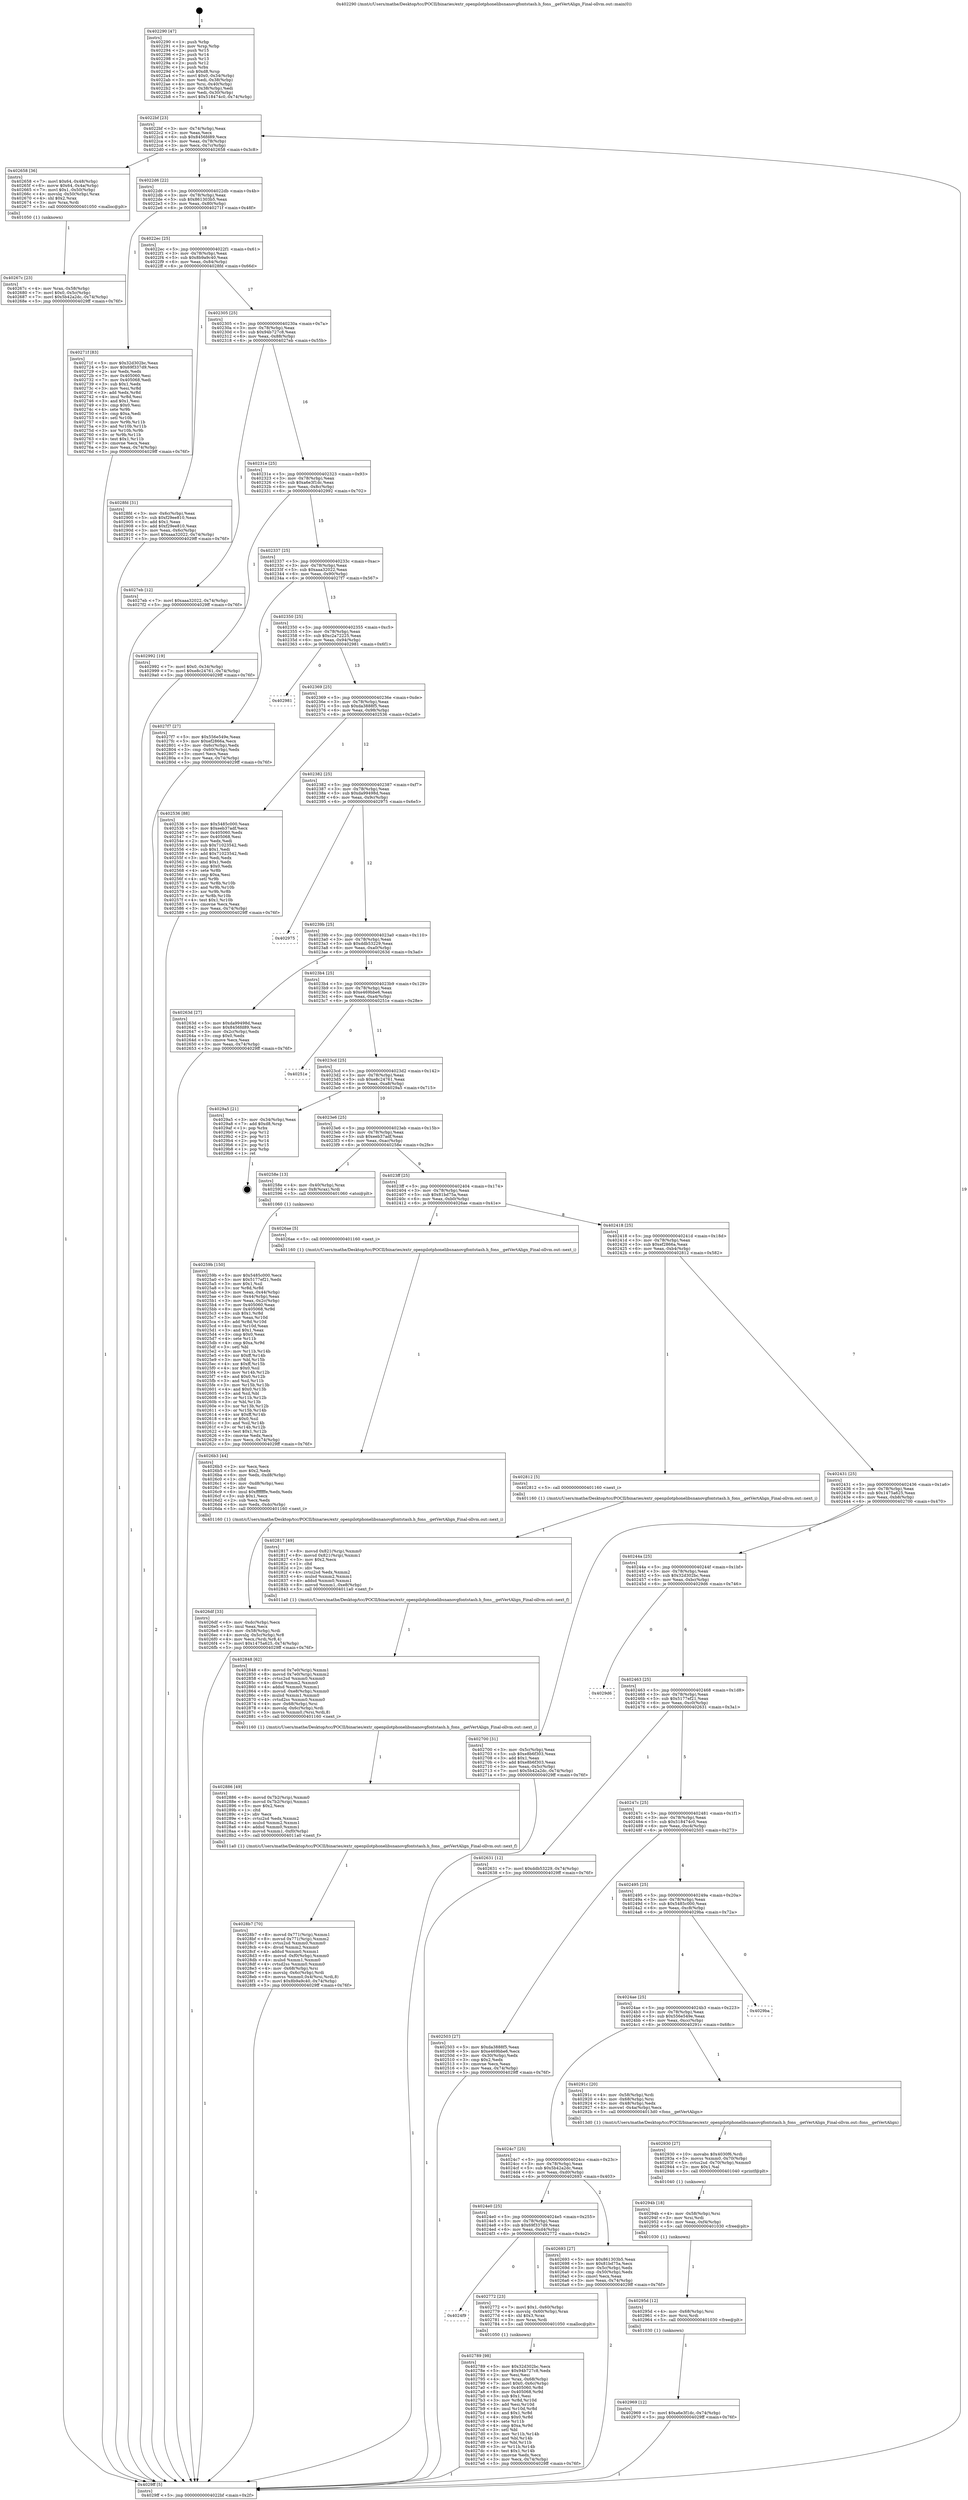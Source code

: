 digraph "0x402290" {
  label = "0x402290 (/mnt/c/Users/mathe/Desktop/tcc/POCII/binaries/extr_openpilotphonelibsnanovgfontstash.h_fons__getVertAlign_Final-ollvm.out::main(0))"
  labelloc = "t"
  node[shape=record]

  Entry [label="",width=0.3,height=0.3,shape=circle,fillcolor=black,style=filled]
  "0x4022bf" [label="{
     0x4022bf [23]\l
     | [instrs]\l
     &nbsp;&nbsp;0x4022bf \<+3\>: mov -0x74(%rbp),%eax\l
     &nbsp;&nbsp;0x4022c2 \<+2\>: mov %eax,%ecx\l
     &nbsp;&nbsp;0x4022c4 \<+6\>: sub $0x8456fd89,%ecx\l
     &nbsp;&nbsp;0x4022ca \<+3\>: mov %eax,-0x78(%rbp)\l
     &nbsp;&nbsp;0x4022cd \<+3\>: mov %ecx,-0x7c(%rbp)\l
     &nbsp;&nbsp;0x4022d0 \<+6\>: je 0000000000402658 \<main+0x3c8\>\l
  }"]
  "0x402658" [label="{
     0x402658 [36]\l
     | [instrs]\l
     &nbsp;&nbsp;0x402658 \<+7\>: movl $0x64,-0x48(%rbp)\l
     &nbsp;&nbsp;0x40265f \<+6\>: movw $0x64,-0x4a(%rbp)\l
     &nbsp;&nbsp;0x402665 \<+7\>: movl $0x1,-0x50(%rbp)\l
     &nbsp;&nbsp;0x40266c \<+4\>: movslq -0x50(%rbp),%rax\l
     &nbsp;&nbsp;0x402670 \<+4\>: shl $0x2,%rax\l
     &nbsp;&nbsp;0x402674 \<+3\>: mov %rax,%rdi\l
     &nbsp;&nbsp;0x402677 \<+5\>: call 0000000000401050 \<malloc@plt\>\l
     | [calls]\l
     &nbsp;&nbsp;0x401050 \{1\} (unknown)\l
  }"]
  "0x4022d6" [label="{
     0x4022d6 [22]\l
     | [instrs]\l
     &nbsp;&nbsp;0x4022d6 \<+5\>: jmp 00000000004022db \<main+0x4b\>\l
     &nbsp;&nbsp;0x4022db \<+3\>: mov -0x78(%rbp),%eax\l
     &nbsp;&nbsp;0x4022de \<+5\>: sub $0x861303b5,%eax\l
     &nbsp;&nbsp;0x4022e3 \<+3\>: mov %eax,-0x80(%rbp)\l
     &nbsp;&nbsp;0x4022e6 \<+6\>: je 000000000040271f \<main+0x48f\>\l
  }"]
  Exit [label="",width=0.3,height=0.3,shape=circle,fillcolor=black,style=filled,peripheries=2]
  "0x40271f" [label="{
     0x40271f [83]\l
     | [instrs]\l
     &nbsp;&nbsp;0x40271f \<+5\>: mov $0x32d302bc,%eax\l
     &nbsp;&nbsp;0x402724 \<+5\>: mov $0x69f337d9,%ecx\l
     &nbsp;&nbsp;0x402729 \<+2\>: xor %edx,%edx\l
     &nbsp;&nbsp;0x40272b \<+7\>: mov 0x405060,%esi\l
     &nbsp;&nbsp;0x402732 \<+7\>: mov 0x405068,%edi\l
     &nbsp;&nbsp;0x402739 \<+3\>: sub $0x1,%edx\l
     &nbsp;&nbsp;0x40273c \<+3\>: mov %esi,%r8d\l
     &nbsp;&nbsp;0x40273f \<+3\>: add %edx,%r8d\l
     &nbsp;&nbsp;0x402742 \<+4\>: imul %r8d,%esi\l
     &nbsp;&nbsp;0x402746 \<+3\>: and $0x1,%esi\l
     &nbsp;&nbsp;0x402749 \<+3\>: cmp $0x0,%esi\l
     &nbsp;&nbsp;0x40274c \<+4\>: sete %r9b\l
     &nbsp;&nbsp;0x402750 \<+3\>: cmp $0xa,%edi\l
     &nbsp;&nbsp;0x402753 \<+4\>: setl %r10b\l
     &nbsp;&nbsp;0x402757 \<+3\>: mov %r9b,%r11b\l
     &nbsp;&nbsp;0x40275a \<+3\>: and %r10b,%r11b\l
     &nbsp;&nbsp;0x40275d \<+3\>: xor %r10b,%r9b\l
     &nbsp;&nbsp;0x402760 \<+3\>: or %r9b,%r11b\l
     &nbsp;&nbsp;0x402763 \<+4\>: test $0x1,%r11b\l
     &nbsp;&nbsp;0x402767 \<+3\>: cmovne %ecx,%eax\l
     &nbsp;&nbsp;0x40276a \<+3\>: mov %eax,-0x74(%rbp)\l
     &nbsp;&nbsp;0x40276d \<+5\>: jmp 00000000004029ff \<main+0x76f\>\l
  }"]
  "0x4022ec" [label="{
     0x4022ec [25]\l
     | [instrs]\l
     &nbsp;&nbsp;0x4022ec \<+5\>: jmp 00000000004022f1 \<main+0x61\>\l
     &nbsp;&nbsp;0x4022f1 \<+3\>: mov -0x78(%rbp),%eax\l
     &nbsp;&nbsp;0x4022f4 \<+5\>: sub $0x8b9a9c40,%eax\l
     &nbsp;&nbsp;0x4022f9 \<+6\>: mov %eax,-0x84(%rbp)\l
     &nbsp;&nbsp;0x4022ff \<+6\>: je 00000000004028fd \<main+0x66d\>\l
  }"]
  "0x402969" [label="{
     0x402969 [12]\l
     | [instrs]\l
     &nbsp;&nbsp;0x402969 \<+7\>: movl $0xa6e3f1dc,-0x74(%rbp)\l
     &nbsp;&nbsp;0x402970 \<+5\>: jmp 00000000004029ff \<main+0x76f\>\l
  }"]
  "0x4028fd" [label="{
     0x4028fd [31]\l
     | [instrs]\l
     &nbsp;&nbsp;0x4028fd \<+3\>: mov -0x6c(%rbp),%eax\l
     &nbsp;&nbsp;0x402900 \<+5\>: sub $0xf29ee810,%eax\l
     &nbsp;&nbsp;0x402905 \<+3\>: add $0x1,%eax\l
     &nbsp;&nbsp;0x402908 \<+5\>: add $0xf29ee810,%eax\l
     &nbsp;&nbsp;0x40290d \<+3\>: mov %eax,-0x6c(%rbp)\l
     &nbsp;&nbsp;0x402910 \<+7\>: movl $0xaaa32022,-0x74(%rbp)\l
     &nbsp;&nbsp;0x402917 \<+5\>: jmp 00000000004029ff \<main+0x76f\>\l
  }"]
  "0x402305" [label="{
     0x402305 [25]\l
     | [instrs]\l
     &nbsp;&nbsp;0x402305 \<+5\>: jmp 000000000040230a \<main+0x7a\>\l
     &nbsp;&nbsp;0x40230a \<+3\>: mov -0x78(%rbp),%eax\l
     &nbsp;&nbsp;0x40230d \<+5\>: sub $0x94b727c8,%eax\l
     &nbsp;&nbsp;0x402312 \<+6\>: mov %eax,-0x88(%rbp)\l
     &nbsp;&nbsp;0x402318 \<+6\>: je 00000000004027eb \<main+0x55b\>\l
  }"]
  "0x40295d" [label="{
     0x40295d [12]\l
     | [instrs]\l
     &nbsp;&nbsp;0x40295d \<+4\>: mov -0x68(%rbp),%rsi\l
     &nbsp;&nbsp;0x402961 \<+3\>: mov %rsi,%rdi\l
     &nbsp;&nbsp;0x402964 \<+5\>: call 0000000000401030 \<free@plt\>\l
     | [calls]\l
     &nbsp;&nbsp;0x401030 \{1\} (unknown)\l
  }"]
  "0x4027eb" [label="{
     0x4027eb [12]\l
     | [instrs]\l
     &nbsp;&nbsp;0x4027eb \<+7\>: movl $0xaaa32022,-0x74(%rbp)\l
     &nbsp;&nbsp;0x4027f2 \<+5\>: jmp 00000000004029ff \<main+0x76f\>\l
  }"]
  "0x40231e" [label="{
     0x40231e [25]\l
     | [instrs]\l
     &nbsp;&nbsp;0x40231e \<+5\>: jmp 0000000000402323 \<main+0x93\>\l
     &nbsp;&nbsp;0x402323 \<+3\>: mov -0x78(%rbp),%eax\l
     &nbsp;&nbsp;0x402326 \<+5\>: sub $0xa6e3f1dc,%eax\l
     &nbsp;&nbsp;0x40232b \<+6\>: mov %eax,-0x8c(%rbp)\l
     &nbsp;&nbsp;0x402331 \<+6\>: je 0000000000402992 \<main+0x702\>\l
  }"]
  "0x40294b" [label="{
     0x40294b [18]\l
     | [instrs]\l
     &nbsp;&nbsp;0x40294b \<+4\>: mov -0x58(%rbp),%rsi\l
     &nbsp;&nbsp;0x40294f \<+3\>: mov %rsi,%rdi\l
     &nbsp;&nbsp;0x402952 \<+6\>: mov %eax,-0xf4(%rbp)\l
     &nbsp;&nbsp;0x402958 \<+5\>: call 0000000000401030 \<free@plt\>\l
     | [calls]\l
     &nbsp;&nbsp;0x401030 \{1\} (unknown)\l
  }"]
  "0x402992" [label="{
     0x402992 [19]\l
     | [instrs]\l
     &nbsp;&nbsp;0x402992 \<+7\>: movl $0x0,-0x34(%rbp)\l
     &nbsp;&nbsp;0x402999 \<+7\>: movl $0xe8c24761,-0x74(%rbp)\l
     &nbsp;&nbsp;0x4029a0 \<+5\>: jmp 00000000004029ff \<main+0x76f\>\l
  }"]
  "0x402337" [label="{
     0x402337 [25]\l
     | [instrs]\l
     &nbsp;&nbsp;0x402337 \<+5\>: jmp 000000000040233c \<main+0xac\>\l
     &nbsp;&nbsp;0x40233c \<+3\>: mov -0x78(%rbp),%eax\l
     &nbsp;&nbsp;0x40233f \<+5\>: sub $0xaaa32022,%eax\l
     &nbsp;&nbsp;0x402344 \<+6\>: mov %eax,-0x90(%rbp)\l
     &nbsp;&nbsp;0x40234a \<+6\>: je 00000000004027f7 \<main+0x567\>\l
  }"]
  "0x402930" [label="{
     0x402930 [27]\l
     | [instrs]\l
     &nbsp;&nbsp;0x402930 \<+10\>: movabs $0x4030f6,%rdi\l
     &nbsp;&nbsp;0x40293a \<+5\>: movss %xmm0,-0x70(%rbp)\l
     &nbsp;&nbsp;0x40293f \<+5\>: cvtss2sd -0x70(%rbp),%xmm0\l
     &nbsp;&nbsp;0x402944 \<+2\>: mov $0x1,%al\l
     &nbsp;&nbsp;0x402946 \<+5\>: call 0000000000401040 \<printf@plt\>\l
     | [calls]\l
     &nbsp;&nbsp;0x401040 \{1\} (unknown)\l
  }"]
  "0x4027f7" [label="{
     0x4027f7 [27]\l
     | [instrs]\l
     &nbsp;&nbsp;0x4027f7 \<+5\>: mov $0x556e549e,%eax\l
     &nbsp;&nbsp;0x4027fc \<+5\>: mov $0xef2866a,%ecx\l
     &nbsp;&nbsp;0x402801 \<+3\>: mov -0x6c(%rbp),%edx\l
     &nbsp;&nbsp;0x402804 \<+3\>: cmp -0x60(%rbp),%edx\l
     &nbsp;&nbsp;0x402807 \<+3\>: cmovl %ecx,%eax\l
     &nbsp;&nbsp;0x40280a \<+3\>: mov %eax,-0x74(%rbp)\l
     &nbsp;&nbsp;0x40280d \<+5\>: jmp 00000000004029ff \<main+0x76f\>\l
  }"]
  "0x402350" [label="{
     0x402350 [25]\l
     | [instrs]\l
     &nbsp;&nbsp;0x402350 \<+5\>: jmp 0000000000402355 \<main+0xc5\>\l
     &nbsp;&nbsp;0x402355 \<+3\>: mov -0x78(%rbp),%eax\l
     &nbsp;&nbsp;0x402358 \<+5\>: sub $0xc2a72225,%eax\l
     &nbsp;&nbsp;0x40235d \<+6\>: mov %eax,-0x94(%rbp)\l
     &nbsp;&nbsp;0x402363 \<+6\>: je 0000000000402981 \<main+0x6f1\>\l
  }"]
  "0x4028b7" [label="{
     0x4028b7 [70]\l
     | [instrs]\l
     &nbsp;&nbsp;0x4028b7 \<+8\>: movsd 0x771(%rip),%xmm1\l
     &nbsp;&nbsp;0x4028bf \<+8\>: movsd 0x771(%rip),%xmm2\l
     &nbsp;&nbsp;0x4028c7 \<+4\>: cvtss2sd %xmm0,%xmm0\l
     &nbsp;&nbsp;0x4028cb \<+4\>: divsd %xmm2,%xmm0\l
     &nbsp;&nbsp;0x4028cf \<+4\>: addsd %xmm0,%xmm1\l
     &nbsp;&nbsp;0x4028d3 \<+8\>: movsd -0xf0(%rbp),%xmm0\l
     &nbsp;&nbsp;0x4028db \<+4\>: mulsd %xmm1,%xmm0\l
     &nbsp;&nbsp;0x4028df \<+4\>: cvtsd2ss %xmm0,%xmm0\l
     &nbsp;&nbsp;0x4028e3 \<+4\>: mov -0x68(%rbp),%rsi\l
     &nbsp;&nbsp;0x4028e7 \<+4\>: movslq -0x6c(%rbp),%rdi\l
     &nbsp;&nbsp;0x4028eb \<+6\>: movss %xmm0,0x4(%rsi,%rdi,8)\l
     &nbsp;&nbsp;0x4028f1 \<+7\>: movl $0x8b9a9c40,-0x74(%rbp)\l
     &nbsp;&nbsp;0x4028f8 \<+5\>: jmp 00000000004029ff \<main+0x76f\>\l
  }"]
  "0x402981" [label="{
     0x402981\l
  }", style=dashed]
  "0x402369" [label="{
     0x402369 [25]\l
     | [instrs]\l
     &nbsp;&nbsp;0x402369 \<+5\>: jmp 000000000040236e \<main+0xde\>\l
     &nbsp;&nbsp;0x40236e \<+3\>: mov -0x78(%rbp),%eax\l
     &nbsp;&nbsp;0x402371 \<+5\>: sub $0xda3888f5,%eax\l
     &nbsp;&nbsp;0x402376 \<+6\>: mov %eax,-0x98(%rbp)\l
     &nbsp;&nbsp;0x40237c \<+6\>: je 0000000000402536 \<main+0x2a6\>\l
  }"]
  "0x402886" [label="{
     0x402886 [49]\l
     | [instrs]\l
     &nbsp;&nbsp;0x402886 \<+8\>: movsd 0x7b2(%rip),%xmm0\l
     &nbsp;&nbsp;0x40288e \<+8\>: movsd 0x7b2(%rip),%xmm1\l
     &nbsp;&nbsp;0x402896 \<+5\>: mov $0x2,%ecx\l
     &nbsp;&nbsp;0x40289b \<+1\>: cltd\l
     &nbsp;&nbsp;0x40289c \<+2\>: idiv %ecx\l
     &nbsp;&nbsp;0x40289e \<+4\>: cvtsi2sd %edx,%xmm2\l
     &nbsp;&nbsp;0x4028a2 \<+4\>: mulsd %xmm2,%xmm1\l
     &nbsp;&nbsp;0x4028a6 \<+4\>: addsd %xmm0,%xmm1\l
     &nbsp;&nbsp;0x4028aa \<+8\>: movsd %xmm1,-0xf0(%rbp)\l
     &nbsp;&nbsp;0x4028b2 \<+5\>: call 00000000004011a0 \<next_f\>\l
     | [calls]\l
     &nbsp;&nbsp;0x4011a0 \{1\} (/mnt/c/Users/mathe/Desktop/tcc/POCII/binaries/extr_openpilotphonelibsnanovgfontstash.h_fons__getVertAlign_Final-ollvm.out::next_f)\l
  }"]
  "0x402536" [label="{
     0x402536 [88]\l
     | [instrs]\l
     &nbsp;&nbsp;0x402536 \<+5\>: mov $0x5485c000,%eax\l
     &nbsp;&nbsp;0x40253b \<+5\>: mov $0xeeb37adf,%ecx\l
     &nbsp;&nbsp;0x402540 \<+7\>: mov 0x405060,%edx\l
     &nbsp;&nbsp;0x402547 \<+7\>: mov 0x405068,%esi\l
     &nbsp;&nbsp;0x40254e \<+2\>: mov %edx,%edi\l
     &nbsp;&nbsp;0x402550 \<+6\>: sub $0x71023542,%edi\l
     &nbsp;&nbsp;0x402556 \<+3\>: sub $0x1,%edi\l
     &nbsp;&nbsp;0x402559 \<+6\>: add $0x71023542,%edi\l
     &nbsp;&nbsp;0x40255f \<+3\>: imul %edi,%edx\l
     &nbsp;&nbsp;0x402562 \<+3\>: and $0x1,%edx\l
     &nbsp;&nbsp;0x402565 \<+3\>: cmp $0x0,%edx\l
     &nbsp;&nbsp;0x402568 \<+4\>: sete %r8b\l
     &nbsp;&nbsp;0x40256c \<+3\>: cmp $0xa,%esi\l
     &nbsp;&nbsp;0x40256f \<+4\>: setl %r9b\l
     &nbsp;&nbsp;0x402573 \<+3\>: mov %r8b,%r10b\l
     &nbsp;&nbsp;0x402576 \<+3\>: and %r9b,%r10b\l
     &nbsp;&nbsp;0x402579 \<+3\>: xor %r9b,%r8b\l
     &nbsp;&nbsp;0x40257c \<+3\>: or %r8b,%r10b\l
     &nbsp;&nbsp;0x40257f \<+4\>: test $0x1,%r10b\l
     &nbsp;&nbsp;0x402583 \<+3\>: cmovne %ecx,%eax\l
     &nbsp;&nbsp;0x402586 \<+3\>: mov %eax,-0x74(%rbp)\l
     &nbsp;&nbsp;0x402589 \<+5\>: jmp 00000000004029ff \<main+0x76f\>\l
  }"]
  "0x402382" [label="{
     0x402382 [25]\l
     | [instrs]\l
     &nbsp;&nbsp;0x402382 \<+5\>: jmp 0000000000402387 \<main+0xf7\>\l
     &nbsp;&nbsp;0x402387 \<+3\>: mov -0x78(%rbp),%eax\l
     &nbsp;&nbsp;0x40238a \<+5\>: sub $0xda99498d,%eax\l
     &nbsp;&nbsp;0x40238f \<+6\>: mov %eax,-0x9c(%rbp)\l
     &nbsp;&nbsp;0x402395 \<+6\>: je 0000000000402975 \<main+0x6e5\>\l
  }"]
  "0x402848" [label="{
     0x402848 [62]\l
     | [instrs]\l
     &nbsp;&nbsp;0x402848 \<+8\>: movsd 0x7e0(%rip),%xmm1\l
     &nbsp;&nbsp;0x402850 \<+8\>: movsd 0x7e0(%rip),%xmm2\l
     &nbsp;&nbsp;0x402858 \<+4\>: cvtss2sd %xmm0,%xmm0\l
     &nbsp;&nbsp;0x40285c \<+4\>: divsd %xmm2,%xmm0\l
     &nbsp;&nbsp;0x402860 \<+4\>: addsd %xmm0,%xmm1\l
     &nbsp;&nbsp;0x402864 \<+8\>: movsd -0xe8(%rbp),%xmm0\l
     &nbsp;&nbsp;0x40286c \<+4\>: mulsd %xmm1,%xmm0\l
     &nbsp;&nbsp;0x402870 \<+4\>: cvtsd2ss %xmm0,%xmm0\l
     &nbsp;&nbsp;0x402874 \<+4\>: mov -0x68(%rbp),%rsi\l
     &nbsp;&nbsp;0x402878 \<+4\>: movslq -0x6c(%rbp),%rdi\l
     &nbsp;&nbsp;0x40287c \<+5\>: movss %xmm0,(%rsi,%rdi,8)\l
     &nbsp;&nbsp;0x402881 \<+5\>: call 0000000000401160 \<next_i\>\l
     | [calls]\l
     &nbsp;&nbsp;0x401160 \{1\} (/mnt/c/Users/mathe/Desktop/tcc/POCII/binaries/extr_openpilotphonelibsnanovgfontstash.h_fons__getVertAlign_Final-ollvm.out::next_i)\l
  }"]
  "0x402975" [label="{
     0x402975\l
  }", style=dashed]
  "0x40239b" [label="{
     0x40239b [25]\l
     | [instrs]\l
     &nbsp;&nbsp;0x40239b \<+5\>: jmp 00000000004023a0 \<main+0x110\>\l
     &nbsp;&nbsp;0x4023a0 \<+3\>: mov -0x78(%rbp),%eax\l
     &nbsp;&nbsp;0x4023a3 \<+5\>: sub $0xddb53229,%eax\l
     &nbsp;&nbsp;0x4023a8 \<+6\>: mov %eax,-0xa0(%rbp)\l
     &nbsp;&nbsp;0x4023ae \<+6\>: je 000000000040263d \<main+0x3ad\>\l
  }"]
  "0x402817" [label="{
     0x402817 [49]\l
     | [instrs]\l
     &nbsp;&nbsp;0x402817 \<+8\>: movsd 0x821(%rip),%xmm0\l
     &nbsp;&nbsp;0x40281f \<+8\>: movsd 0x821(%rip),%xmm1\l
     &nbsp;&nbsp;0x402827 \<+5\>: mov $0x2,%ecx\l
     &nbsp;&nbsp;0x40282c \<+1\>: cltd\l
     &nbsp;&nbsp;0x40282d \<+2\>: idiv %ecx\l
     &nbsp;&nbsp;0x40282f \<+4\>: cvtsi2sd %edx,%xmm2\l
     &nbsp;&nbsp;0x402833 \<+4\>: mulsd %xmm2,%xmm1\l
     &nbsp;&nbsp;0x402837 \<+4\>: addsd %xmm0,%xmm1\l
     &nbsp;&nbsp;0x40283b \<+8\>: movsd %xmm1,-0xe8(%rbp)\l
     &nbsp;&nbsp;0x402843 \<+5\>: call 00000000004011a0 \<next_f\>\l
     | [calls]\l
     &nbsp;&nbsp;0x4011a0 \{1\} (/mnt/c/Users/mathe/Desktop/tcc/POCII/binaries/extr_openpilotphonelibsnanovgfontstash.h_fons__getVertAlign_Final-ollvm.out::next_f)\l
  }"]
  "0x40263d" [label="{
     0x40263d [27]\l
     | [instrs]\l
     &nbsp;&nbsp;0x40263d \<+5\>: mov $0xda99498d,%eax\l
     &nbsp;&nbsp;0x402642 \<+5\>: mov $0x8456fd89,%ecx\l
     &nbsp;&nbsp;0x402647 \<+3\>: mov -0x2c(%rbp),%edx\l
     &nbsp;&nbsp;0x40264a \<+3\>: cmp $0x0,%edx\l
     &nbsp;&nbsp;0x40264d \<+3\>: cmove %ecx,%eax\l
     &nbsp;&nbsp;0x402650 \<+3\>: mov %eax,-0x74(%rbp)\l
     &nbsp;&nbsp;0x402653 \<+5\>: jmp 00000000004029ff \<main+0x76f\>\l
  }"]
  "0x4023b4" [label="{
     0x4023b4 [25]\l
     | [instrs]\l
     &nbsp;&nbsp;0x4023b4 \<+5\>: jmp 00000000004023b9 \<main+0x129\>\l
     &nbsp;&nbsp;0x4023b9 \<+3\>: mov -0x78(%rbp),%eax\l
     &nbsp;&nbsp;0x4023bc \<+5\>: sub $0xe469bbe6,%eax\l
     &nbsp;&nbsp;0x4023c1 \<+6\>: mov %eax,-0xa4(%rbp)\l
     &nbsp;&nbsp;0x4023c7 \<+6\>: je 000000000040251e \<main+0x28e\>\l
  }"]
  "0x402789" [label="{
     0x402789 [98]\l
     | [instrs]\l
     &nbsp;&nbsp;0x402789 \<+5\>: mov $0x32d302bc,%ecx\l
     &nbsp;&nbsp;0x40278e \<+5\>: mov $0x94b727c8,%edx\l
     &nbsp;&nbsp;0x402793 \<+2\>: xor %esi,%esi\l
     &nbsp;&nbsp;0x402795 \<+4\>: mov %rax,-0x68(%rbp)\l
     &nbsp;&nbsp;0x402799 \<+7\>: movl $0x0,-0x6c(%rbp)\l
     &nbsp;&nbsp;0x4027a0 \<+8\>: mov 0x405060,%r8d\l
     &nbsp;&nbsp;0x4027a8 \<+8\>: mov 0x405068,%r9d\l
     &nbsp;&nbsp;0x4027b0 \<+3\>: sub $0x1,%esi\l
     &nbsp;&nbsp;0x4027b3 \<+3\>: mov %r8d,%r10d\l
     &nbsp;&nbsp;0x4027b6 \<+3\>: add %esi,%r10d\l
     &nbsp;&nbsp;0x4027b9 \<+4\>: imul %r10d,%r8d\l
     &nbsp;&nbsp;0x4027bd \<+4\>: and $0x1,%r8d\l
     &nbsp;&nbsp;0x4027c1 \<+4\>: cmp $0x0,%r8d\l
     &nbsp;&nbsp;0x4027c5 \<+4\>: sete %r11b\l
     &nbsp;&nbsp;0x4027c9 \<+4\>: cmp $0xa,%r9d\l
     &nbsp;&nbsp;0x4027cd \<+3\>: setl %bl\l
     &nbsp;&nbsp;0x4027d0 \<+3\>: mov %r11b,%r14b\l
     &nbsp;&nbsp;0x4027d3 \<+3\>: and %bl,%r14b\l
     &nbsp;&nbsp;0x4027d6 \<+3\>: xor %bl,%r11b\l
     &nbsp;&nbsp;0x4027d9 \<+3\>: or %r11b,%r14b\l
     &nbsp;&nbsp;0x4027dc \<+4\>: test $0x1,%r14b\l
     &nbsp;&nbsp;0x4027e0 \<+3\>: cmovne %edx,%ecx\l
     &nbsp;&nbsp;0x4027e3 \<+3\>: mov %ecx,-0x74(%rbp)\l
     &nbsp;&nbsp;0x4027e6 \<+5\>: jmp 00000000004029ff \<main+0x76f\>\l
  }"]
  "0x40251e" [label="{
     0x40251e\l
  }", style=dashed]
  "0x4023cd" [label="{
     0x4023cd [25]\l
     | [instrs]\l
     &nbsp;&nbsp;0x4023cd \<+5\>: jmp 00000000004023d2 \<main+0x142\>\l
     &nbsp;&nbsp;0x4023d2 \<+3\>: mov -0x78(%rbp),%eax\l
     &nbsp;&nbsp;0x4023d5 \<+5\>: sub $0xe8c24761,%eax\l
     &nbsp;&nbsp;0x4023da \<+6\>: mov %eax,-0xa8(%rbp)\l
     &nbsp;&nbsp;0x4023e0 \<+6\>: je 00000000004029a5 \<main+0x715\>\l
  }"]
  "0x4024f9" [label="{
     0x4024f9\l
  }", style=dashed]
  "0x4029a5" [label="{
     0x4029a5 [21]\l
     | [instrs]\l
     &nbsp;&nbsp;0x4029a5 \<+3\>: mov -0x34(%rbp),%eax\l
     &nbsp;&nbsp;0x4029a8 \<+7\>: add $0xd8,%rsp\l
     &nbsp;&nbsp;0x4029af \<+1\>: pop %rbx\l
     &nbsp;&nbsp;0x4029b0 \<+2\>: pop %r12\l
     &nbsp;&nbsp;0x4029b2 \<+2\>: pop %r13\l
     &nbsp;&nbsp;0x4029b4 \<+2\>: pop %r14\l
     &nbsp;&nbsp;0x4029b6 \<+2\>: pop %r15\l
     &nbsp;&nbsp;0x4029b8 \<+1\>: pop %rbp\l
     &nbsp;&nbsp;0x4029b9 \<+1\>: ret\l
  }"]
  "0x4023e6" [label="{
     0x4023e6 [25]\l
     | [instrs]\l
     &nbsp;&nbsp;0x4023e6 \<+5\>: jmp 00000000004023eb \<main+0x15b\>\l
     &nbsp;&nbsp;0x4023eb \<+3\>: mov -0x78(%rbp),%eax\l
     &nbsp;&nbsp;0x4023ee \<+5\>: sub $0xeeb37adf,%eax\l
     &nbsp;&nbsp;0x4023f3 \<+6\>: mov %eax,-0xac(%rbp)\l
     &nbsp;&nbsp;0x4023f9 \<+6\>: je 000000000040258e \<main+0x2fe\>\l
  }"]
  "0x402772" [label="{
     0x402772 [23]\l
     | [instrs]\l
     &nbsp;&nbsp;0x402772 \<+7\>: movl $0x1,-0x60(%rbp)\l
     &nbsp;&nbsp;0x402779 \<+4\>: movslq -0x60(%rbp),%rax\l
     &nbsp;&nbsp;0x40277d \<+4\>: shl $0x3,%rax\l
     &nbsp;&nbsp;0x402781 \<+3\>: mov %rax,%rdi\l
     &nbsp;&nbsp;0x402784 \<+5\>: call 0000000000401050 \<malloc@plt\>\l
     | [calls]\l
     &nbsp;&nbsp;0x401050 \{1\} (unknown)\l
  }"]
  "0x40258e" [label="{
     0x40258e [13]\l
     | [instrs]\l
     &nbsp;&nbsp;0x40258e \<+4\>: mov -0x40(%rbp),%rax\l
     &nbsp;&nbsp;0x402592 \<+4\>: mov 0x8(%rax),%rdi\l
     &nbsp;&nbsp;0x402596 \<+5\>: call 0000000000401060 \<atoi@plt\>\l
     | [calls]\l
     &nbsp;&nbsp;0x401060 \{1\} (unknown)\l
  }"]
  "0x4023ff" [label="{
     0x4023ff [25]\l
     | [instrs]\l
     &nbsp;&nbsp;0x4023ff \<+5\>: jmp 0000000000402404 \<main+0x174\>\l
     &nbsp;&nbsp;0x402404 \<+3\>: mov -0x78(%rbp),%eax\l
     &nbsp;&nbsp;0x402407 \<+5\>: sub $0x81bd75a,%eax\l
     &nbsp;&nbsp;0x40240c \<+6\>: mov %eax,-0xb0(%rbp)\l
     &nbsp;&nbsp;0x402412 \<+6\>: je 00000000004026ae \<main+0x41e\>\l
  }"]
  "0x4026df" [label="{
     0x4026df [33]\l
     | [instrs]\l
     &nbsp;&nbsp;0x4026df \<+6\>: mov -0xdc(%rbp),%ecx\l
     &nbsp;&nbsp;0x4026e5 \<+3\>: imul %eax,%ecx\l
     &nbsp;&nbsp;0x4026e8 \<+4\>: mov -0x58(%rbp),%rdi\l
     &nbsp;&nbsp;0x4026ec \<+4\>: movslq -0x5c(%rbp),%r8\l
     &nbsp;&nbsp;0x4026f0 \<+4\>: mov %ecx,(%rdi,%r8,4)\l
     &nbsp;&nbsp;0x4026f4 \<+7\>: movl $0x1475a625,-0x74(%rbp)\l
     &nbsp;&nbsp;0x4026fb \<+5\>: jmp 00000000004029ff \<main+0x76f\>\l
  }"]
  "0x4026ae" [label="{
     0x4026ae [5]\l
     | [instrs]\l
     &nbsp;&nbsp;0x4026ae \<+5\>: call 0000000000401160 \<next_i\>\l
     | [calls]\l
     &nbsp;&nbsp;0x401160 \{1\} (/mnt/c/Users/mathe/Desktop/tcc/POCII/binaries/extr_openpilotphonelibsnanovgfontstash.h_fons__getVertAlign_Final-ollvm.out::next_i)\l
  }"]
  "0x402418" [label="{
     0x402418 [25]\l
     | [instrs]\l
     &nbsp;&nbsp;0x402418 \<+5\>: jmp 000000000040241d \<main+0x18d\>\l
     &nbsp;&nbsp;0x40241d \<+3\>: mov -0x78(%rbp),%eax\l
     &nbsp;&nbsp;0x402420 \<+5\>: sub $0xef2866a,%eax\l
     &nbsp;&nbsp;0x402425 \<+6\>: mov %eax,-0xb4(%rbp)\l
     &nbsp;&nbsp;0x40242b \<+6\>: je 0000000000402812 \<main+0x582\>\l
  }"]
  "0x4026b3" [label="{
     0x4026b3 [44]\l
     | [instrs]\l
     &nbsp;&nbsp;0x4026b3 \<+2\>: xor %ecx,%ecx\l
     &nbsp;&nbsp;0x4026b5 \<+5\>: mov $0x2,%edx\l
     &nbsp;&nbsp;0x4026ba \<+6\>: mov %edx,-0xd8(%rbp)\l
     &nbsp;&nbsp;0x4026c0 \<+1\>: cltd\l
     &nbsp;&nbsp;0x4026c1 \<+6\>: mov -0xd8(%rbp),%esi\l
     &nbsp;&nbsp;0x4026c7 \<+2\>: idiv %esi\l
     &nbsp;&nbsp;0x4026c9 \<+6\>: imul $0xfffffffe,%edx,%edx\l
     &nbsp;&nbsp;0x4026cf \<+3\>: sub $0x1,%ecx\l
     &nbsp;&nbsp;0x4026d2 \<+2\>: sub %ecx,%edx\l
     &nbsp;&nbsp;0x4026d4 \<+6\>: mov %edx,-0xdc(%rbp)\l
     &nbsp;&nbsp;0x4026da \<+5\>: call 0000000000401160 \<next_i\>\l
     | [calls]\l
     &nbsp;&nbsp;0x401160 \{1\} (/mnt/c/Users/mathe/Desktop/tcc/POCII/binaries/extr_openpilotphonelibsnanovgfontstash.h_fons__getVertAlign_Final-ollvm.out::next_i)\l
  }"]
  "0x402812" [label="{
     0x402812 [5]\l
     | [instrs]\l
     &nbsp;&nbsp;0x402812 \<+5\>: call 0000000000401160 \<next_i\>\l
     | [calls]\l
     &nbsp;&nbsp;0x401160 \{1\} (/mnt/c/Users/mathe/Desktop/tcc/POCII/binaries/extr_openpilotphonelibsnanovgfontstash.h_fons__getVertAlign_Final-ollvm.out::next_i)\l
  }"]
  "0x402431" [label="{
     0x402431 [25]\l
     | [instrs]\l
     &nbsp;&nbsp;0x402431 \<+5\>: jmp 0000000000402436 \<main+0x1a6\>\l
     &nbsp;&nbsp;0x402436 \<+3\>: mov -0x78(%rbp),%eax\l
     &nbsp;&nbsp;0x402439 \<+5\>: sub $0x1475a625,%eax\l
     &nbsp;&nbsp;0x40243e \<+6\>: mov %eax,-0xb8(%rbp)\l
     &nbsp;&nbsp;0x402444 \<+6\>: je 0000000000402700 \<main+0x470\>\l
  }"]
  "0x4024e0" [label="{
     0x4024e0 [25]\l
     | [instrs]\l
     &nbsp;&nbsp;0x4024e0 \<+5\>: jmp 00000000004024e5 \<main+0x255\>\l
     &nbsp;&nbsp;0x4024e5 \<+3\>: mov -0x78(%rbp),%eax\l
     &nbsp;&nbsp;0x4024e8 \<+5\>: sub $0x69f337d9,%eax\l
     &nbsp;&nbsp;0x4024ed \<+6\>: mov %eax,-0xd4(%rbp)\l
     &nbsp;&nbsp;0x4024f3 \<+6\>: je 0000000000402772 \<main+0x4e2\>\l
  }"]
  "0x402700" [label="{
     0x402700 [31]\l
     | [instrs]\l
     &nbsp;&nbsp;0x402700 \<+3\>: mov -0x5c(%rbp),%eax\l
     &nbsp;&nbsp;0x402703 \<+5\>: sub $0xe8b6f303,%eax\l
     &nbsp;&nbsp;0x402708 \<+3\>: add $0x1,%eax\l
     &nbsp;&nbsp;0x40270b \<+5\>: add $0xe8b6f303,%eax\l
     &nbsp;&nbsp;0x402710 \<+3\>: mov %eax,-0x5c(%rbp)\l
     &nbsp;&nbsp;0x402713 \<+7\>: movl $0x5b42a2dc,-0x74(%rbp)\l
     &nbsp;&nbsp;0x40271a \<+5\>: jmp 00000000004029ff \<main+0x76f\>\l
  }"]
  "0x40244a" [label="{
     0x40244a [25]\l
     | [instrs]\l
     &nbsp;&nbsp;0x40244a \<+5\>: jmp 000000000040244f \<main+0x1bf\>\l
     &nbsp;&nbsp;0x40244f \<+3\>: mov -0x78(%rbp),%eax\l
     &nbsp;&nbsp;0x402452 \<+5\>: sub $0x32d302bc,%eax\l
     &nbsp;&nbsp;0x402457 \<+6\>: mov %eax,-0xbc(%rbp)\l
     &nbsp;&nbsp;0x40245d \<+6\>: je 00000000004029d6 \<main+0x746\>\l
  }"]
  "0x402693" [label="{
     0x402693 [27]\l
     | [instrs]\l
     &nbsp;&nbsp;0x402693 \<+5\>: mov $0x861303b5,%eax\l
     &nbsp;&nbsp;0x402698 \<+5\>: mov $0x81bd75a,%ecx\l
     &nbsp;&nbsp;0x40269d \<+3\>: mov -0x5c(%rbp),%edx\l
     &nbsp;&nbsp;0x4026a0 \<+3\>: cmp -0x50(%rbp),%edx\l
     &nbsp;&nbsp;0x4026a3 \<+3\>: cmovl %ecx,%eax\l
     &nbsp;&nbsp;0x4026a6 \<+3\>: mov %eax,-0x74(%rbp)\l
     &nbsp;&nbsp;0x4026a9 \<+5\>: jmp 00000000004029ff \<main+0x76f\>\l
  }"]
  "0x4029d6" [label="{
     0x4029d6\l
  }", style=dashed]
  "0x402463" [label="{
     0x402463 [25]\l
     | [instrs]\l
     &nbsp;&nbsp;0x402463 \<+5\>: jmp 0000000000402468 \<main+0x1d8\>\l
     &nbsp;&nbsp;0x402468 \<+3\>: mov -0x78(%rbp),%eax\l
     &nbsp;&nbsp;0x40246b \<+5\>: sub $0x5177ef21,%eax\l
     &nbsp;&nbsp;0x402470 \<+6\>: mov %eax,-0xc0(%rbp)\l
     &nbsp;&nbsp;0x402476 \<+6\>: je 0000000000402631 \<main+0x3a1\>\l
  }"]
  "0x4024c7" [label="{
     0x4024c7 [25]\l
     | [instrs]\l
     &nbsp;&nbsp;0x4024c7 \<+5\>: jmp 00000000004024cc \<main+0x23c\>\l
     &nbsp;&nbsp;0x4024cc \<+3\>: mov -0x78(%rbp),%eax\l
     &nbsp;&nbsp;0x4024cf \<+5\>: sub $0x5b42a2dc,%eax\l
     &nbsp;&nbsp;0x4024d4 \<+6\>: mov %eax,-0xd0(%rbp)\l
     &nbsp;&nbsp;0x4024da \<+6\>: je 0000000000402693 \<main+0x403\>\l
  }"]
  "0x402631" [label="{
     0x402631 [12]\l
     | [instrs]\l
     &nbsp;&nbsp;0x402631 \<+7\>: movl $0xddb53229,-0x74(%rbp)\l
     &nbsp;&nbsp;0x402638 \<+5\>: jmp 00000000004029ff \<main+0x76f\>\l
  }"]
  "0x40247c" [label="{
     0x40247c [25]\l
     | [instrs]\l
     &nbsp;&nbsp;0x40247c \<+5\>: jmp 0000000000402481 \<main+0x1f1\>\l
     &nbsp;&nbsp;0x402481 \<+3\>: mov -0x78(%rbp),%eax\l
     &nbsp;&nbsp;0x402484 \<+5\>: sub $0x518474c0,%eax\l
     &nbsp;&nbsp;0x402489 \<+6\>: mov %eax,-0xc4(%rbp)\l
     &nbsp;&nbsp;0x40248f \<+6\>: je 0000000000402503 \<main+0x273\>\l
  }"]
  "0x40291c" [label="{
     0x40291c [20]\l
     | [instrs]\l
     &nbsp;&nbsp;0x40291c \<+4\>: mov -0x58(%rbp),%rdi\l
     &nbsp;&nbsp;0x402920 \<+4\>: mov -0x68(%rbp),%rsi\l
     &nbsp;&nbsp;0x402924 \<+3\>: mov -0x48(%rbp),%edx\l
     &nbsp;&nbsp;0x402927 \<+4\>: movswl -0x4a(%rbp),%ecx\l
     &nbsp;&nbsp;0x40292b \<+5\>: call 00000000004013d0 \<fons__getVertAlign\>\l
     | [calls]\l
     &nbsp;&nbsp;0x4013d0 \{1\} (/mnt/c/Users/mathe/Desktop/tcc/POCII/binaries/extr_openpilotphonelibsnanovgfontstash.h_fons__getVertAlign_Final-ollvm.out::fons__getVertAlign)\l
  }"]
  "0x402503" [label="{
     0x402503 [27]\l
     | [instrs]\l
     &nbsp;&nbsp;0x402503 \<+5\>: mov $0xda3888f5,%eax\l
     &nbsp;&nbsp;0x402508 \<+5\>: mov $0xe469bbe6,%ecx\l
     &nbsp;&nbsp;0x40250d \<+3\>: mov -0x30(%rbp),%edx\l
     &nbsp;&nbsp;0x402510 \<+3\>: cmp $0x2,%edx\l
     &nbsp;&nbsp;0x402513 \<+3\>: cmovne %ecx,%eax\l
     &nbsp;&nbsp;0x402516 \<+3\>: mov %eax,-0x74(%rbp)\l
     &nbsp;&nbsp;0x402519 \<+5\>: jmp 00000000004029ff \<main+0x76f\>\l
  }"]
  "0x402495" [label="{
     0x402495 [25]\l
     | [instrs]\l
     &nbsp;&nbsp;0x402495 \<+5\>: jmp 000000000040249a \<main+0x20a\>\l
     &nbsp;&nbsp;0x40249a \<+3\>: mov -0x78(%rbp),%eax\l
     &nbsp;&nbsp;0x40249d \<+5\>: sub $0x5485c000,%eax\l
     &nbsp;&nbsp;0x4024a2 \<+6\>: mov %eax,-0xc8(%rbp)\l
     &nbsp;&nbsp;0x4024a8 \<+6\>: je 00000000004029ba \<main+0x72a\>\l
  }"]
  "0x4029ff" [label="{
     0x4029ff [5]\l
     | [instrs]\l
     &nbsp;&nbsp;0x4029ff \<+5\>: jmp 00000000004022bf \<main+0x2f\>\l
  }"]
  "0x402290" [label="{
     0x402290 [47]\l
     | [instrs]\l
     &nbsp;&nbsp;0x402290 \<+1\>: push %rbp\l
     &nbsp;&nbsp;0x402291 \<+3\>: mov %rsp,%rbp\l
     &nbsp;&nbsp;0x402294 \<+2\>: push %r15\l
     &nbsp;&nbsp;0x402296 \<+2\>: push %r14\l
     &nbsp;&nbsp;0x402298 \<+2\>: push %r13\l
     &nbsp;&nbsp;0x40229a \<+2\>: push %r12\l
     &nbsp;&nbsp;0x40229c \<+1\>: push %rbx\l
     &nbsp;&nbsp;0x40229d \<+7\>: sub $0xd8,%rsp\l
     &nbsp;&nbsp;0x4022a4 \<+7\>: movl $0x0,-0x34(%rbp)\l
     &nbsp;&nbsp;0x4022ab \<+3\>: mov %edi,-0x38(%rbp)\l
     &nbsp;&nbsp;0x4022ae \<+4\>: mov %rsi,-0x40(%rbp)\l
     &nbsp;&nbsp;0x4022b2 \<+3\>: mov -0x38(%rbp),%edi\l
     &nbsp;&nbsp;0x4022b5 \<+3\>: mov %edi,-0x30(%rbp)\l
     &nbsp;&nbsp;0x4022b8 \<+7\>: movl $0x518474c0,-0x74(%rbp)\l
  }"]
  "0x40259b" [label="{
     0x40259b [150]\l
     | [instrs]\l
     &nbsp;&nbsp;0x40259b \<+5\>: mov $0x5485c000,%ecx\l
     &nbsp;&nbsp;0x4025a0 \<+5\>: mov $0x5177ef21,%edx\l
     &nbsp;&nbsp;0x4025a5 \<+3\>: mov $0x1,%sil\l
     &nbsp;&nbsp;0x4025a8 \<+3\>: xor %r8d,%r8d\l
     &nbsp;&nbsp;0x4025ab \<+3\>: mov %eax,-0x44(%rbp)\l
     &nbsp;&nbsp;0x4025ae \<+3\>: mov -0x44(%rbp),%eax\l
     &nbsp;&nbsp;0x4025b1 \<+3\>: mov %eax,-0x2c(%rbp)\l
     &nbsp;&nbsp;0x4025b4 \<+7\>: mov 0x405060,%eax\l
     &nbsp;&nbsp;0x4025bb \<+8\>: mov 0x405068,%r9d\l
     &nbsp;&nbsp;0x4025c3 \<+4\>: sub $0x1,%r8d\l
     &nbsp;&nbsp;0x4025c7 \<+3\>: mov %eax,%r10d\l
     &nbsp;&nbsp;0x4025ca \<+3\>: add %r8d,%r10d\l
     &nbsp;&nbsp;0x4025cd \<+4\>: imul %r10d,%eax\l
     &nbsp;&nbsp;0x4025d1 \<+3\>: and $0x1,%eax\l
     &nbsp;&nbsp;0x4025d4 \<+3\>: cmp $0x0,%eax\l
     &nbsp;&nbsp;0x4025d7 \<+4\>: sete %r11b\l
     &nbsp;&nbsp;0x4025db \<+4\>: cmp $0xa,%r9d\l
     &nbsp;&nbsp;0x4025df \<+3\>: setl %bl\l
     &nbsp;&nbsp;0x4025e2 \<+3\>: mov %r11b,%r14b\l
     &nbsp;&nbsp;0x4025e5 \<+4\>: xor $0xff,%r14b\l
     &nbsp;&nbsp;0x4025e9 \<+3\>: mov %bl,%r15b\l
     &nbsp;&nbsp;0x4025ec \<+4\>: xor $0xff,%r15b\l
     &nbsp;&nbsp;0x4025f0 \<+4\>: xor $0x0,%sil\l
     &nbsp;&nbsp;0x4025f4 \<+3\>: mov %r14b,%r12b\l
     &nbsp;&nbsp;0x4025f7 \<+4\>: and $0x0,%r12b\l
     &nbsp;&nbsp;0x4025fb \<+3\>: and %sil,%r11b\l
     &nbsp;&nbsp;0x4025fe \<+3\>: mov %r15b,%r13b\l
     &nbsp;&nbsp;0x402601 \<+4\>: and $0x0,%r13b\l
     &nbsp;&nbsp;0x402605 \<+3\>: and %sil,%bl\l
     &nbsp;&nbsp;0x402608 \<+3\>: or %r11b,%r12b\l
     &nbsp;&nbsp;0x40260b \<+3\>: or %bl,%r13b\l
     &nbsp;&nbsp;0x40260e \<+3\>: xor %r13b,%r12b\l
     &nbsp;&nbsp;0x402611 \<+3\>: or %r15b,%r14b\l
     &nbsp;&nbsp;0x402614 \<+4\>: xor $0xff,%r14b\l
     &nbsp;&nbsp;0x402618 \<+4\>: or $0x0,%sil\l
     &nbsp;&nbsp;0x40261c \<+3\>: and %sil,%r14b\l
     &nbsp;&nbsp;0x40261f \<+3\>: or %r14b,%r12b\l
     &nbsp;&nbsp;0x402622 \<+4\>: test $0x1,%r12b\l
     &nbsp;&nbsp;0x402626 \<+3\>: cmovne %edx,%ecx\l
     &nbsp;&nbsp;0x402629 \<+3\>: mov %ecx,-0x74(%rbp)\l
     &nbsp;&nbsp;0x40262c \<+5\>: jmp 00000000004029ff \<main+0x76f\>\l
  }"]
  "0x40267c" [label="{
     0x40267c [23]\l
     | [instrs]\l
     &nbsp;&nbsp;0x40267c \<+4\>: mov %rax,-0x58(%rbp)\l
     &nbsp;&nbsp;0x402680 \<+7\>: movl $0x0,-0x5c(%rbp)\l
     &nbsp;&nbsp;0x402687 \<+7\>: movl $0x5b42a2dc,-0x74(%rbp)\l
     &nbsp;&nbsp;0x40268e \<+5\>: jmp 00000000004029ff \<main+0x76f\>\l
  }"]
  "0x4024ae" [label="{
     0x4024ae [25]\l
     | [instrs]\l
     &nbsp;&nbsp;0x4024ae \<+5\>: jmp 00000000004024b3 \<main+0x223\>\l
     &nbsp;&nbsp;0x4024b3 \<+3\>: mov -0x78(%rbp),%eax\l
     &nbsp;&nbsp;0x4024b6 \<+5\>: sub $0x556e549e,%eax\l
     &nbsp;&nbsp;0x4024bb \<+6\>: mov %eax,-0xcc(%rbp)\l
     &nbsp;&nbsp;0x4024c1 \<+6\>: je 000000000040291c \<main+0x68c\>\l
  }"]
  "0x4029ba" [label="{
     0x4029ba\l
  }", style=dashed]
  Entry -> "0x402290" [label=" 1"]
  "0x4022bf" -> "0x402658" [label=" 1"]
  "0x4022bf" -> "0x4022d6" [label=" 19"]
  "0x4029a5" -> Exit [label=" 1"]
  "0x4022d6" -> "0x40271f" [label=" 1"]
  "0x4022d6" -> "0x4022ec" [label=" 18"]
  "0x402992" -> "0x4029ff" [label=" 1"]
  "0x4022ec" -> "0x4028fd" [label=" 1"]
  "0x4022ec" -> "0x402305" [label=" 17"]
  "0x402969" -> "0x4029ff" [label=" 1"]
  "0x402305" -> "0x4027eb" [label=" 1"]
  "0x402305" -> "0x40231e" [label=" 16"]
  "0x40295d" -> "0x402969" [label=" 1"]
  "0x40231e" -> "0x402992" [label=" 1"]
  "0x40231e" -> "0x402337" [label=" 15"]
  "0x40294b" -> "0x40295d" [label=" 1"]
  "0x402337" -> "0x4027f7" [label=" 2"]
  "0x402337" -> "0x402350" [label=" 13"]
  "0x402930" -> "0x40294b" [label=" 1"]
  "0x402350" -> "0x402981" [label=" 0"]
  "0x402350" -> "0x402369" [label=" 13"]
  "0x40291c" -> "0x402930" [label=" 1"]
  "0x402369" -> "0x402536" [label=" 1"]
  "0x402369" -> "0x402382" [label=" 12"]
  "0x4028fd" -> "0x4029ff" [label=" 1"]
  "0x402382" -> "0x402975" [label=" 0"]
  "0x402382" -> "0x40239b" [label=" 12"]
  "0x4028b7" -> "0x4029ff" [label=" 1"]
  "0x40239b" -> "0x40263d" [label=" 1"]
  "0x40239b" -> "0x4023b4" [label=" 11"]
  "0x402886" -> "0x4028b7" [label=" 1"]
  "0x4023b4" -> "0x40251e" [label=" 0"]
  "0x4023b4" -> "0x4023cd" [label=" 11"]
  "0x402848" -> "0x402886" [label=" 1"]
  "0x4023cd" -> "0x4029a5" [label=" 1"]
  "0x4023cd" -> "0x4023e6" [label=" 10"]
  "0x402817" -> "0x402848" [label=" 1"]
  "0x4023e6" -> "0x40258e" [label=" 1"]
  "0x4023e6" -> "0x4023ff" [label=" 9"]
  "0x402812" -> "0x402817" [label=" 1"]
  "0x4023ff" -> "0x4026ae" [label=" 1"]
  "0x4023ff" -> "0x402418" [label=" 8"]
  "0x4027eb" -> "0x4029ff" [label=" 1"]
  "0x402418" -> "0x402812" [label=" 1"]
  "0x402418" -> "0x402431" [label=" 7"]
  "0x402789" -> "0x4029ff" [label=" 1"]
  "0x402431" -> "0x402700" [label=" 1"]
  "0x402431" -> "0x40244a" [label=" 6"]
  "0x402772" -> "0x402789" [label=" 1"]
  "0x40244a" -> "0x4029d6" [label=" 0"]
  "0x40244a" -> "0x402463" [label=" 6"]
  "0x4024e0" -> "0x4024f9" [label=" 0"]
  "0x402463" -> "0x402631" [label=" 1"]
  "0x402463" -> "0x40247c" [label=" 5"]
  "0x4027f7" -> "0x4029ff" [label=" 2"]
  "0x40247c" -> "0x402503" [label=" 1"]
  "0x40247c" -> "0x402495" [label=" 4"]
  "0x402503" -> "0x4029ff" [label=" 1"]
  "0x402290" -> "0x4022bf" [label=" 1"]
  "0x4029ff" -> "0x4022bf" [label=" 19"]
  "0x402536" -> "0x4029ff" [label=" 1"]
  "0x40258e" -> "0x40259b" [label=" 1"]
  "0x40259b" -> "0x4029ff" [label=" 1"]
  "0x402631" -> "0x4029ff" [label=" 1"]
  "0x40263d" -> "0x4029ff" [label=" 1"]
  "0x402658" -> "0x40267c" [label=" 1"]
  "0x40267c" -> "0x4029ff" [label=" 1"]
  "0x40271f" -> "0x4029ff" [label=" 1"]
  "0x402495" -> "0x4029ba" [label=" 0"]
  "0x402495" -> "0x4024ae" [label=" 4"]
  "0x402700" -> "0x4029ff" [label=" 1"]
  "0x4024ae" -> "0x40291c" [label=" 1"]
  "0x4024ae" -> "0x4024c7" [label=" 3"]
  "0x4024e0" -> "0x402772" [label=" 1"]
  "0x4024c7" -> "0x402693" [label=" 2"]
  "0x4024c7" -> "0x4024e0" [label=" 1"]
  "0x402693" -> "0x4029ff" [label=" 2"]
  "0x4026ae" -> "0x4026b3" [label=" 1"]
  "0x4026b3" -> "0x4026df" [label=" 1"]
  "0x4026df" -> "0x4029ff" [label=" 1"]
}
